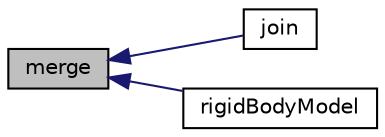 digraph "merge"
{
  bgcolor="transparent";
  edge [fontname="Helvetica",fontsize="10",labelfontname="Helvetica",labelfontsize="10"];
  node [fontname="Helvetica",fontsize="10",shape=record];
  rankdir="LR";
  Node845 [label="merge",height=0.2,width=0.4,color="black", fillcolor="grey75", style="filled", fontcolor="black"];
  Node845 -> Node846 [dir="back",color="midnightblue",fontsize="10",style="solid",fontname="Helvetica"];
  Node846 [label="join",height=0.2,width=0.4,color="black",URL="$a30453.html#a7f7c8423b87c19b6e20c4237084ace3b",tooltip="Join the given body to the parent with ID parentID via the given. "];
  Node845 -> Node847 [dir="back",color="midnightblue",fontsize="10",style="solid",fontname="Helvetica"];
  Node847 [label="rigidBodyModel",height=0.2,width=0.4,color="black",URL="$a30453.html#a1af588816720e7f758ae2c7429a50c57",tooltip="Construct from dictionary. "];
}
